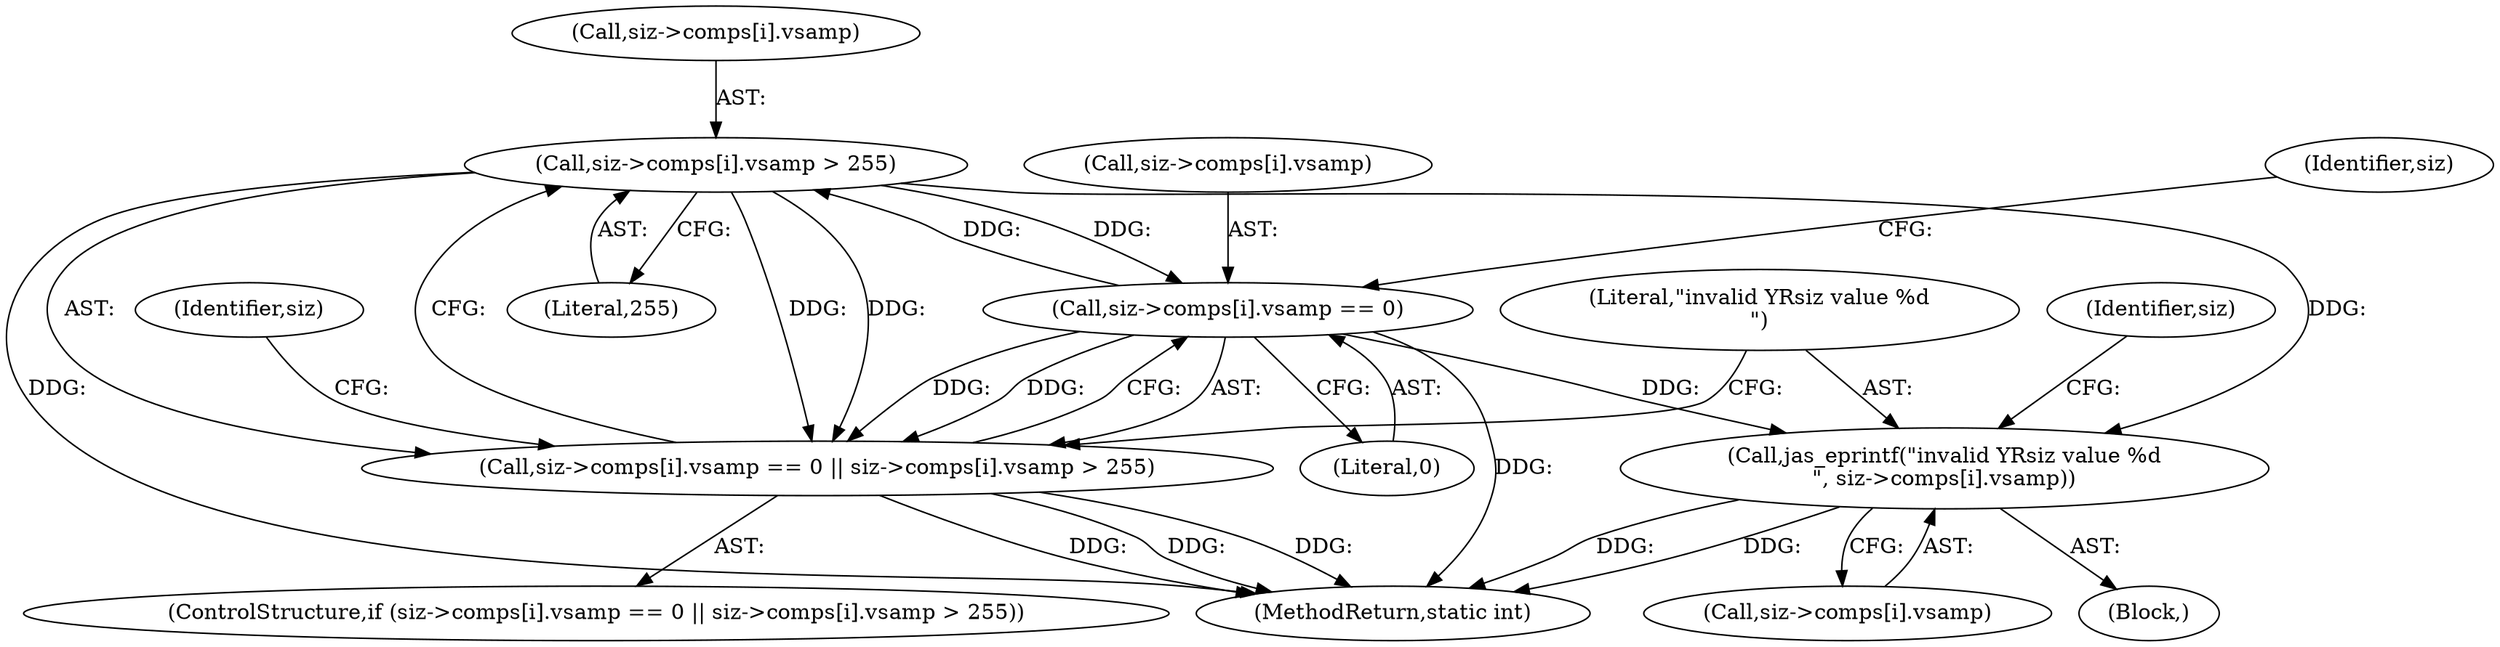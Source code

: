 digraph "0_jasper_f7038068550fba0e41e1d0c355787f1dcd5bf330@pointer" {
"1000362" [label="(Call,siz->comps[i].vsamp > 255)"];
"1000353" [label="(Call,siz->comps[i].vsamp == 0)"];
"1000362" [label="(Call,siz->comps[i].vsamp > 255)"];
"1000352" [label="(Call,siz->comps[i].vsamp == 0 || siz->comps[i].vsamp > 255)"];
"1000372" [label="(Call,jas_eprintf(\"invalid YRsiz value %d\n\", siz->comps[i].vsamp))"];
"1000392" [label="(Identifier,siz)"];
"1000362" [label="(Call,siz->comps[i].vsamp > 255)"];
"1000366" [label="(Identifier,siz)"];
"1000370" [label="(Literal,255)"];
"1000363" [label="(Call,siz->comps[i].vsamp)"];
"1000372" [label="(Call,jas_eprintf(\"invalid YRsiz value %d\n\", siz->comps[i].vsamp))"];
"1000374" [label="(Call,siz->comps[i].vsamp)"];
"1000353" [label="(Call,siz->comps[i].vsamp == 0)"];
"1000373" [label="(Literal,\"invalid YRsiz value %d\n\")"];
"1000361" [label="(Literal,0)"];
"1000383" [label="(Identifier,siz)"];
"1000354" [label="(Call,siz->comps[i].vsamp)"];
"1000427" [label="(MethodReturn,static int)"];
"1000371" [label="(Block,)"];
"1000351" [label="(ControlStructure,if (siz->comps[i].vsamp == 0 || siz->comps[i].vsamp > 255))"];
"1000352" [label="(Call,siz->comps[i].vsamp == 0 || siz->comps[i].vsamp > 255)"];
"1000362" -> "1000352"  [label="AST: "];
"1000362" -> "1000370"  [label="CFG: "];
"1000363" -> "1000362"  [label="AST: "];
"1000370" -> "1000362"  [label="AST: "];
"1000352" -> "1000362"  [label="CFG: "];
"1000362" -> "1000427"  [label="DDG: "];
"1000362" -> "1000353"  [label="DDG: "];
"1000362" -> "1000352"  [label="DDG: "];
"1000362" -> "1000352"  [label="DDG: "];
"1000353" -> "1000362"  [label="DDG: "];
"1000362" -> "1000372"  [label="DDG: "];
"1000353" -> "1000352"  [label="AST: "];
"1000353" -> "1000361"  [label="CFG: "];
"1000354" -> "1000353"  [label="AST: "];
"1000361" -> "1000353"  [label="AST: "];
"1000366" -> "1000353"  [label="CFG: "];
"1000352" -> "1000353"  [label="CFG: "];
"1000353" -> "1000427"  [label="DDG: "];
"1000353" -> "1000352"  [label="DDG: "];
"1000353" -> "1000352"  [label="DDG: "];
"1000353" -> "1000372"  [label="DDG: "];
"1000352" -> "1000351"  [label="AST: "];
"1000373" -> "1000352"  [label="CFG: "];
"1000392" -> "1000352"  [label="CFG: "];
"1000352" -> "1000427"  [label="DDG: "];
"1000352" -> "1000427"  [label="DDG: "];
"1000352" -> "1000427"  [label="DDG: "];
"1000372" -> "1000371"  [label="AST: "];
"1000372" -> "1000374"  [label="CFG: "];
"1000373" -> "1000372"  [label="AST: "];
"1000374" -> "1000372"  [label="AST: "];
"1000383" -> "1000372"  [label="CFG: "];
"1000372" -> "1000427"  [label="DDG: "];
"1000372" -> "1000427"  [label="DDG: "];
}
